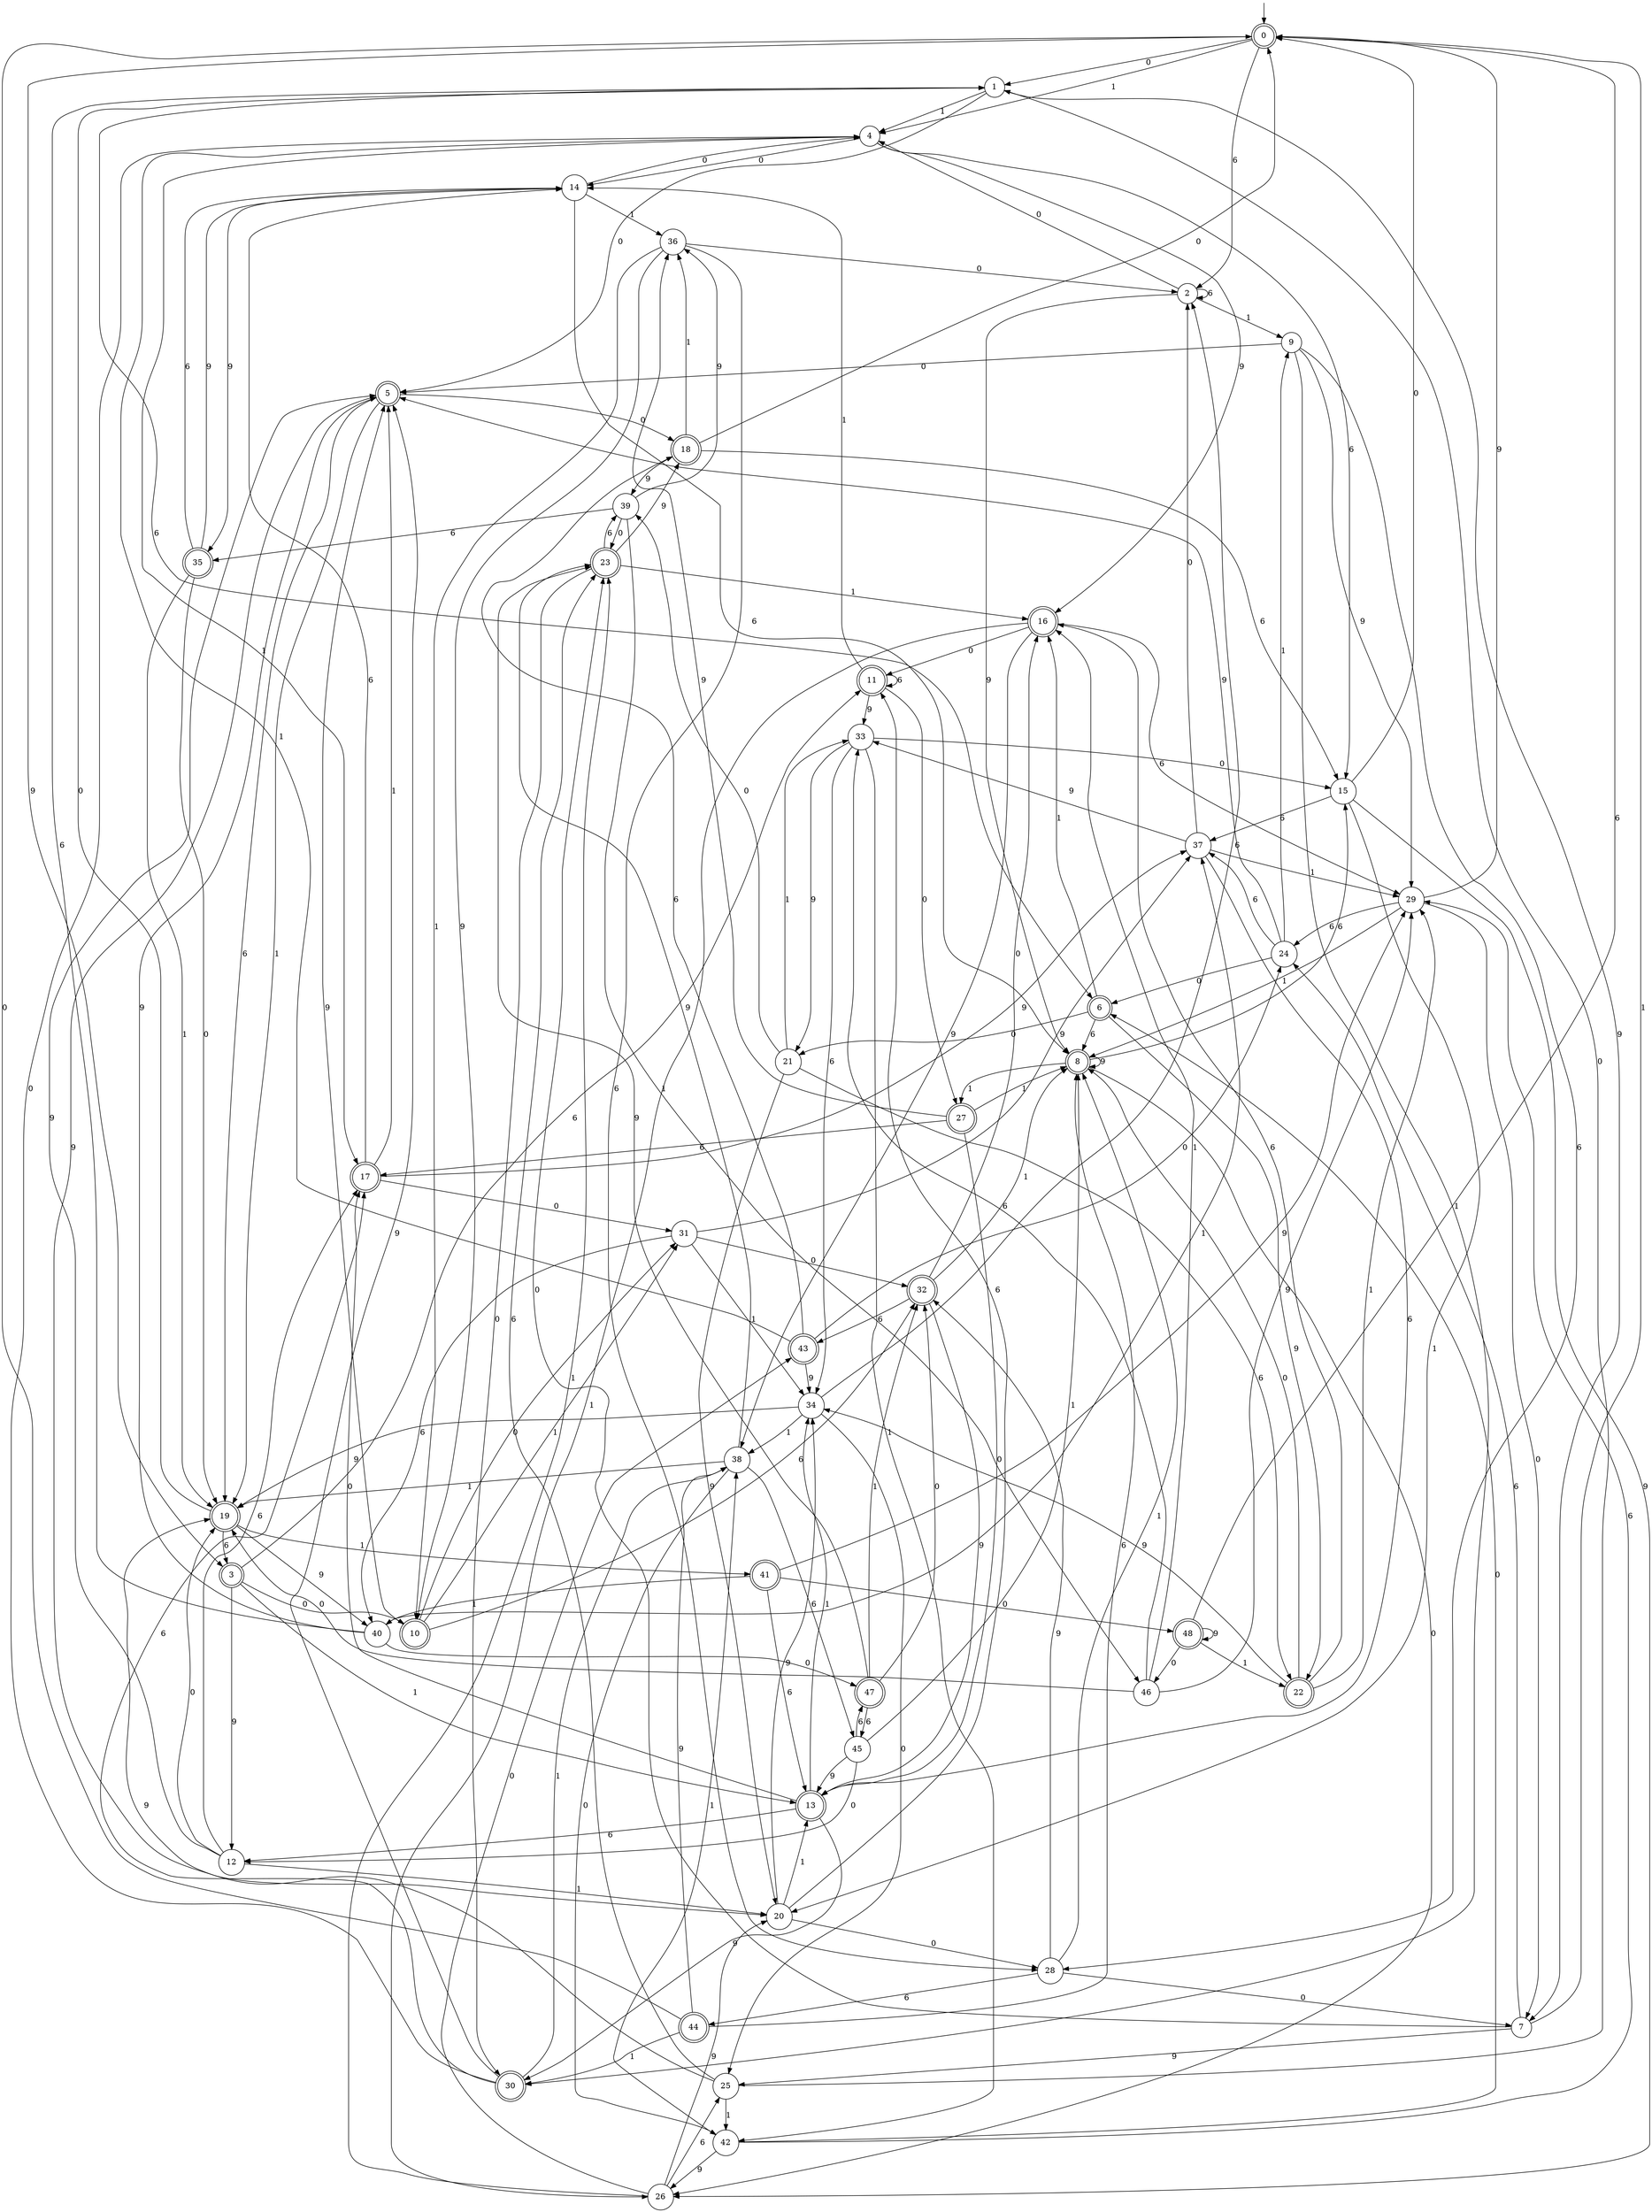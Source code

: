 digraph g {

	s0 [shape="doublecircle" label="0"];
	s1 [shape="circle" label="1"];
	s2 [shape="circle" label="2"];
	s3 [shape="doublecircle" label="3"];
	s4 [shape="circle" label="4"];
	s5 [shape="doublecircle" label="5"];
	s6 [shape="doublecircle" label="6"];
	s7 [shape="circle" label="7"];
	s8 [shape="doublecircle" label="8"];
	s9 [shape="circle" label="9"];
	s10 [shape="doublecircle" label="10"];
	s11 [shape="doublecircle" label="11"];
	s12 [shape="circle" label="12"];
	s13 [shape="doublecircle" label="13"];
	s14 [shape="circle" label="14"];
	s15 [shape="circle" label="15"];
	s16 [shape="doublecircle" label="16"];
	s17 [shape="doublecircle" label="17"];
	s18 [shape="doublecircle" label="18"];
	s19 [shape="doublecircle" label="19"];
	s20 [shape="circle" label="20"];
	s21 [shape="circle" label="21"];
	s22 [shape="doublecircle" label="22"];
	s23 [shape="doublecircle" label="23"];
	s24 [shape="circle" label="24"];
	s25 [shape="circle" label="25"];
	s26 [shape="circle" label="26"];
	s27 [shape="doublecircle" label="27"];
	s28 [shape="circle" label="28"];
	s29 [shape="circle" label="29"];
	s30 [shape="doublecircle" label="30"];
	s31 [shape="circle" label="31"];
	s32 [shape="doublecircle" label="32"];
	s33 [shape="circle" label="33"];
	s34 [shape="circle" label="34"];
	s35 [shape="doublecircle" label="35"];
	s36 [shape="circle" label="36"];
	s37 [shape="circle" label="37"];
	s38 [shape="circle" label="38"];
	s39 [shape="circle" label="39"];
	s40 [shape="circle" label="40"];
	s41 [shape="doublecircle" label="41"];
	s42 [shape="circle" label="42"];
	s43 [shape="doublecircle" label="43"];
	s44 [shape="doublecircle" label="44"];
	s45 [shape="circle" label="45"];
	s46 [shape="circle" label="46"];
	s47 [shape="doublecircle" label="47"];
	s48 [shape="doublecircle" label="48"];
	s0 -> s1 [label="0"];
	s0 -> s2 [label="6"];
	s0 -> s3 [label="9"];
	s0 -> s4 [label="1"];
	s1 -> s5 [label="0"];
	s1 -> s6 [label="6"];
	s1 -> s7 [label="9"];
	s1 -> s4 [label="1"];
	s2 -> s4 [label="0"];
	s2 -> s2 [label="6"];
	s2 -> s8 [label="9"];
	s2 -> s9 [label="1"];
	s3 -> s10 [label="0"];
	s3 -> s11 [label="6"];
	s3 -> s12 [label="9"];
	s3 -> s13 [label="1"];
	s4 -> s14 [label="0"];
	s4 -> s15 [label="6"];
	s4 -> s16 [label="9"];
	s4 -> s17 [label="1"];
	s5 -> s18 [label="0"];
	s5 -> s19 [label="6"];
	s5 -> s20 [label="9"];
	s5 -> s19 [label="1"];
	s6 -> s21 [label="0"];
	s6 -> s8 [label="6"];
	s6 -> s22 [label="9"];
	s6 -> s16 [label="1"];
	s7 -> s23 [label="0"];
	s7 -> s24 [label="6"];
	s7 -> s25 [label="9"];
	s7 -> s0 [label="1"];
	s8 -> s26 [label="0"];
	s8 -> s15 [label="6"];
	s8 -> s8 [label="9"];
	s8 -> s27 [label="1"];
	s9 -> s5 [label="0"];
	s9 -> s28 [label="6"];
	s9 -> s29 [label="9"];
	s9 -> s30 [label="1"];
	s10 -> s31 [label="0"];
	s10 -> s32 [label="6"];
	s10 -> s5 [label="9"];
	s10 -> s31 [label="1"];
	s11 -> s27 [label="0"];
	s11 -> s11 [label="6"];
	s11 -> s33 [label="9"];
	s11 -> s14 [label="1"];
	s12 -> s19 [label="0"];
	s12 -> s17 [label="6"];
	s12 -> s5 [label="9"];
	s12 -> s20 [label="1"];
	s13 -> s17 [label="0"];
	s13 -> s12 [label="6"];
	s13 -> s30 [label="9"];
	s13 -> s34 [label="1"];
	s14 -> s4 [label="0"];
	s14 -> s8 [label="6"];
	s14 -> s35 [label="9"];
	s14 -> s36 [label="1"];
	s15 -> s0 [label="0"];
	s15 -> s37 [label="6"];
	s15 -> s26 [label="9"];
	s15 -> s20 [label="1"];
	s16 -> s11 [label="0"];
	s16 -> s29 [label="6"];
	s16 -> s38 [label="9"];
	s16 -> s26 [label="1"];
	s17 -> s31 [label="0"];
	s17 -> s14 [label="6"];
	s17 -> s37 [label="9"];
	s17 -> s5 [label="1"];
	s18 -> s0 [label="0"];
	s18 -> s15 [label="6"];
	s18 -> s39 [label="9"];
	s18 -> s36 [label="1"];
	s19 -> s1 [label="0"];
	s19 -> s3 [label="6"];
	s19 -> s40 [label="9"];
	s19 -> s41 [label="1"];
	s20 -> s28 [label="0"];
	s20 -> s11 [label="6"];
	s20 -> s34 [label="9"];
	s20 -> s13 [label="1"];
	s21 -> s39 [label="0"];
	s21 -> s22 [label="6"];
	s21 -> s20 [label="9"];
	s21 -> s33 [label="1"];
	s22 -> s8 [label="0"];
	s22 -> s16 [label="6"];
	s22 -> s34 [label="9"];
	s22 -> s29 [label="1"];
	s23 -> s30 [label="0"];
	s23 -> s39 [label="6"];
	s23 -> s18 [label="9"];
	s23 -> s16 [label="1"];
	s24 -> s6 [label="0"];
	s24 -> s37 [label="6"];
	s24 -> s5 [label="9"];
	s24 -> s9 [label="1"];
	s25 -> s1 [label="0"];
	s25 -> s23 [label="6"];
	s25 -> s19 [label="9"];
	s25 -> s42 [label="1"];
	s26 -> s43 [label="0"];
	s26 -> s25 [label="6"];
	s26 -> s20 [label="9"];
	s26 -> s23 [label="1"];
	s27 -> s13 [label="0"];
	s27 -> s17 [label="6"];
	s27 -> s36 [label="9"];
	s27 -> s8 [label="1"];
	s28 -> s7 [label="0"];
	s28 -> s44 [label="6"];
	s28 -> s32 [label="9"];
	s28 -> s8 [label="1"];
	s29 -> s7 [label="0"];
	s29 -> s24 [label="6"];
	s29 -> s0 [label="9"];
	s29 -> s8 [label="1"];
	s30 -> s4 [label="0"];
	s30 -> s17 [label="6"];
	s30 -> s5 [label="9"];
	s30 -> s38 [label="1"];
	s31 -> s32 [label="0"];
	s31 -> s40 [label="6"];
	s31 -> s37 [label="9"];
	s31 -> s34 [label="1"];
	s32 -> s16 [label="0"];
	s32 -> s43 [label="6"];
	s32 -> s13 [label="9"];
	s32 -> s8 [label="1"];
	s33 -> s15 [label="0"];
	s33 -> s34 [label="6"];
	s33 -> s21 [label="9"];
	s33 -> s42 [label="1"];
	s34 -> s25 [label="0"];
	s34 -> s2 [label="6"];
	s34 -> s19 [label="9"];
	s34 -> s38 [label="1"];
	s35 -> s19 [label="0"];
	s35 -> s14 [label="6"];
	s35 -> s14 [label="9"];
	s35 -> s19 [label="1"];
	s36 -> s2 [label="0"];
	s36 -> s28 [label="6"];
	s36 -> s10 [label="9"];
	s36 -> s10 [label="1"];
	s37 -> s2 [label="0"];
	s37 -> s13 [label="6"];
	s37 -> s33 [label="9"];
	s37 -> s29 [label="1"];
	s38 -> s42 [label="0"];
	s38 -> s45 [label="6"];
	s38 -> s23 [label="9"];
	s38 -> s19 [label="1"];
	s39 -> s23 [label="0"];
	s39 -> s35 [label="6"];
	s39 -> s36 [label="9"];
	s39 -> s46 [label="1"];
	s40 -> s47 [label="0"];
	s40 -> s1 [label="6"];
	s40 -> s5 [label="9"];
	s40 -> s37 [label="1"];
	s41 -> s48 [label="0"];
	s41 -> s13 [label="6"];
	s41 -> s29 [label="9"];
	s41 -> s40 [label="1"];
	s42 -> s6 [label="0"];
	s42 -> s29 [label="6"];
	s42 -> s26 [label="9"];
	s42 -> s38 [label="1"];
	s43 -> s24 [label="0"];
	s43 -> s18 [label="6"];
	s43 -> s34 [label="9"];
	s43 -> s4 [label="1"];
	s44 -> s0 [label="0"];
	s44 -> s8 [label="6"];
	s44 -> s38 [label="9"];
	s44 -> s30 [label="1"];
	s45 -> s12 [label="0"];
	s45 -> s47 [label="6"];
	s45 -> s13 [label="9"];
	s45 -> s8 [label="1"];
	s46 -> s19 [label="0"];
	s46 -> s33 [label="6"];
	s46 -> s29 [label="9"];
	s46 -> s16 [label="1"];
	s47 -> s32 [label="0"];
	s47 -> s45 [label="6"];
	s47 -> s23 [label="9"];
	s47 -> s32 [label="1"];
	s48 -> s46 [label="0"];
	s48 -> s0 [label="6"];
	s48 -> s48 [label="9"];
	s48 -> s22 [label="1"];

__start0 [label="" shape="none" width="0" height="0"];
__start0 -> s0;

}
